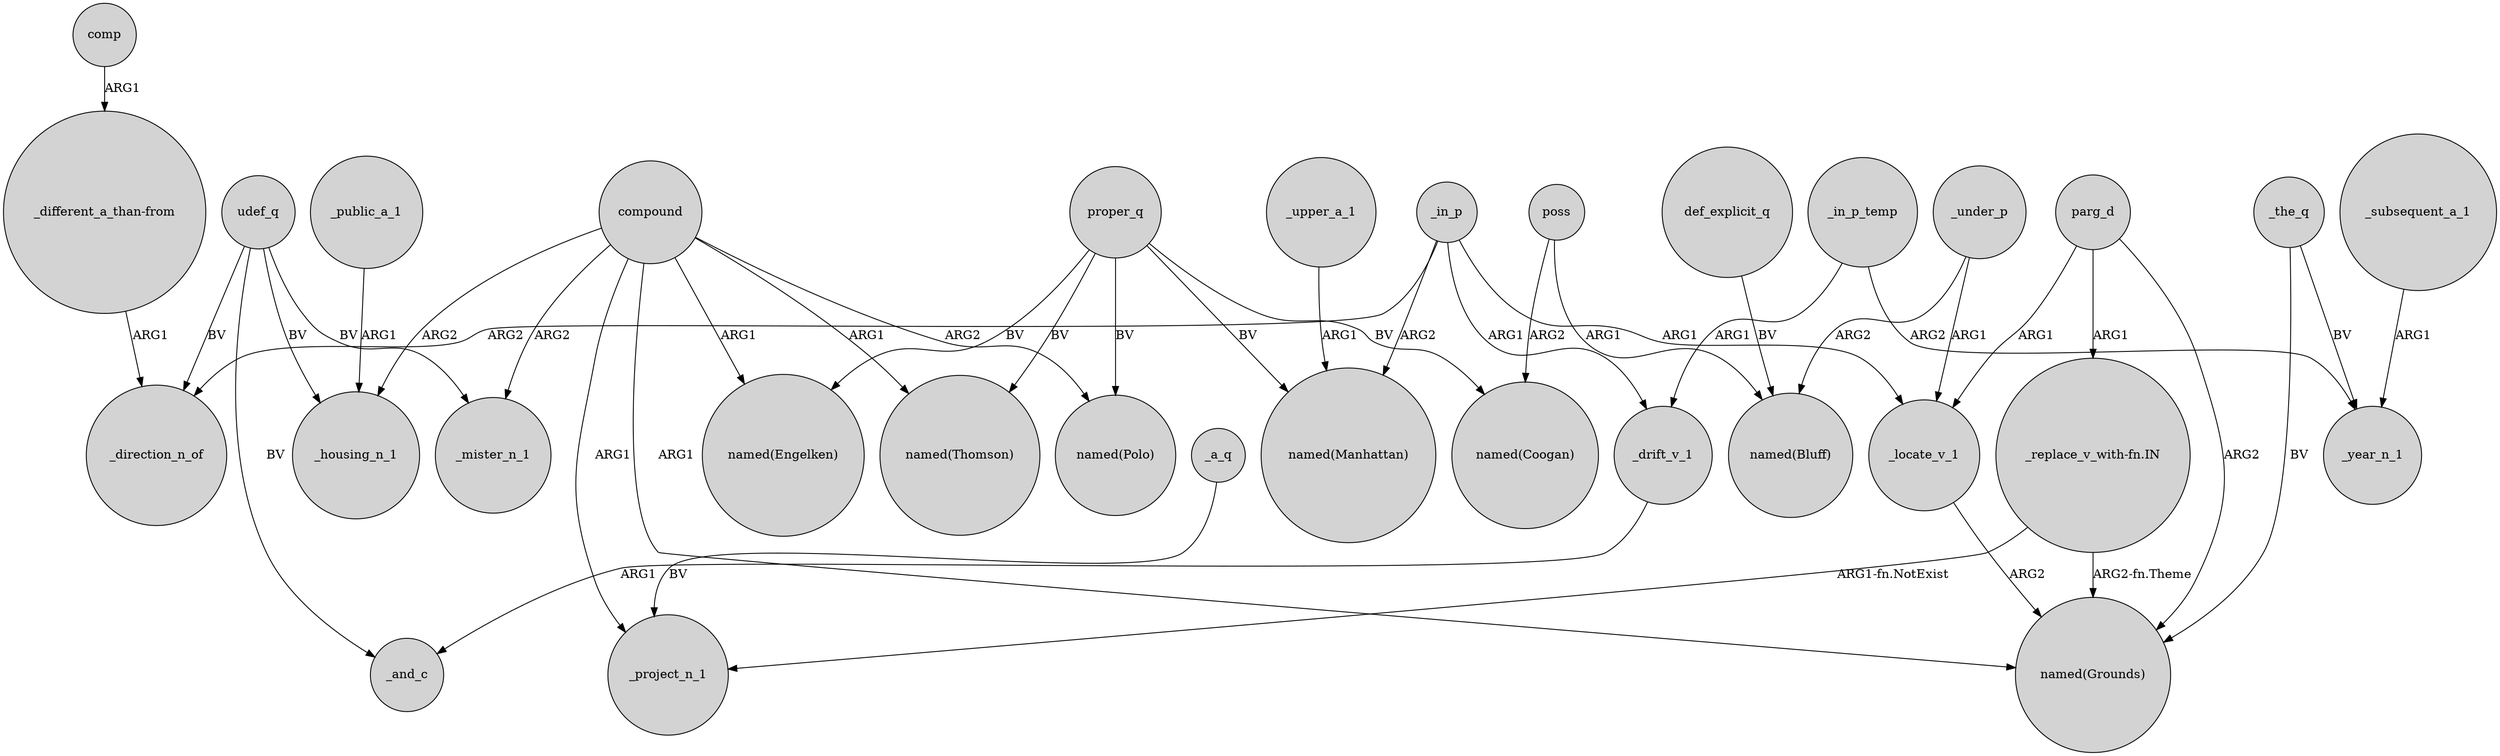 digraph {
	node [shape=circle style=filled]
	_in_p -> _drift_v_1 [label=ARG1]
	compound -> "named(Engelken)" [label=ARG1]
	_locate_v_1 -> "named(Grounds)" [label=ARG2]
	compound -> _project_n_1 [label=ARG1]
	def_explicit_q -> "named(Bluff)" [label=BV]
	proper_q -> "named(Thomson)" [label=BV]
	compound -> "named(Polo)" [label=ARG2]
	_in_p -> _direction_n_of [label=ARG2]
	"_different_a_than-from" -> _direction_n_of [label=ARG1]
	_a_q -> _project_n_1 [label=BV]
	udef_q -> _direction_n_of [label=BV]
	compound -> _mister_n_1 [label=ARG2]
	udef_q -> _housing_n_1 [label=BV]
	proper_q -> "named(Polo)" [label=BV]
	_in_p -> _locate_v_1 [label=ARG1]
	_in_p_temp -> _drift_v_1 [label=ARG1]
	udef_q -> _mister_n_1 [label=BV]
	_drift_v_1 -> _and_c [label=ARG1]
	compound -> "named(Thomson)" [label=ARG1]
	proper_q -> "named(Manhattan)" [label=BV]
	_under_p -> _locate_v_1 [label=ARG1]
	"_replace_v_with-fn.IN" -> "named(Grounds)" [label="ARG2-fn.Theme"]
	_in_p_temp -> _year_n_1 [label=ARG2]
	parg_d -> _locate_v_1 [label=ARG1]
	poss -> "named(Bluff)" [label=ARG1]
	compound -> "named(Grounds)" [label=ARG1]
	proper_q -> "named(Engelken)" [label=BV]
	comp -> "_different_a_than-from" [label=ARG1]
	poss -> "named(Coogan)" [label=ARG2]
	_the_q -> _year_n_1 [label=BV]
	_upper_a_1 -> "named(Manhattan)" [label=ARG1]
	proper_q -> "named(Coogan)" [label=BV]
	_the_q -> "named(Grounds)" [label=BV]
	_in_p -> "named(Manhattan)" [label=ARG2]
	_under_p -> "named(Bluff)" [label=ARG2]
	compound -> _housing_n_1 [label=ARG2]
	parg_d -> "named(Grounds)" [label=ARG2]
	parg_d -> "_replace_v_with-fn.IN" [label=ARG1]
	_public_a_1 -> _housing_n_1 [label=ARG1]
	udef_q -> _and_c [label=BV]
	_subsequent_a_1 -> _year_n_1 [label=ARG1]
	"_replace_v_with-fn.IN" -> _project_n_1 [label="ARG1-fn.NotExist"]
}
